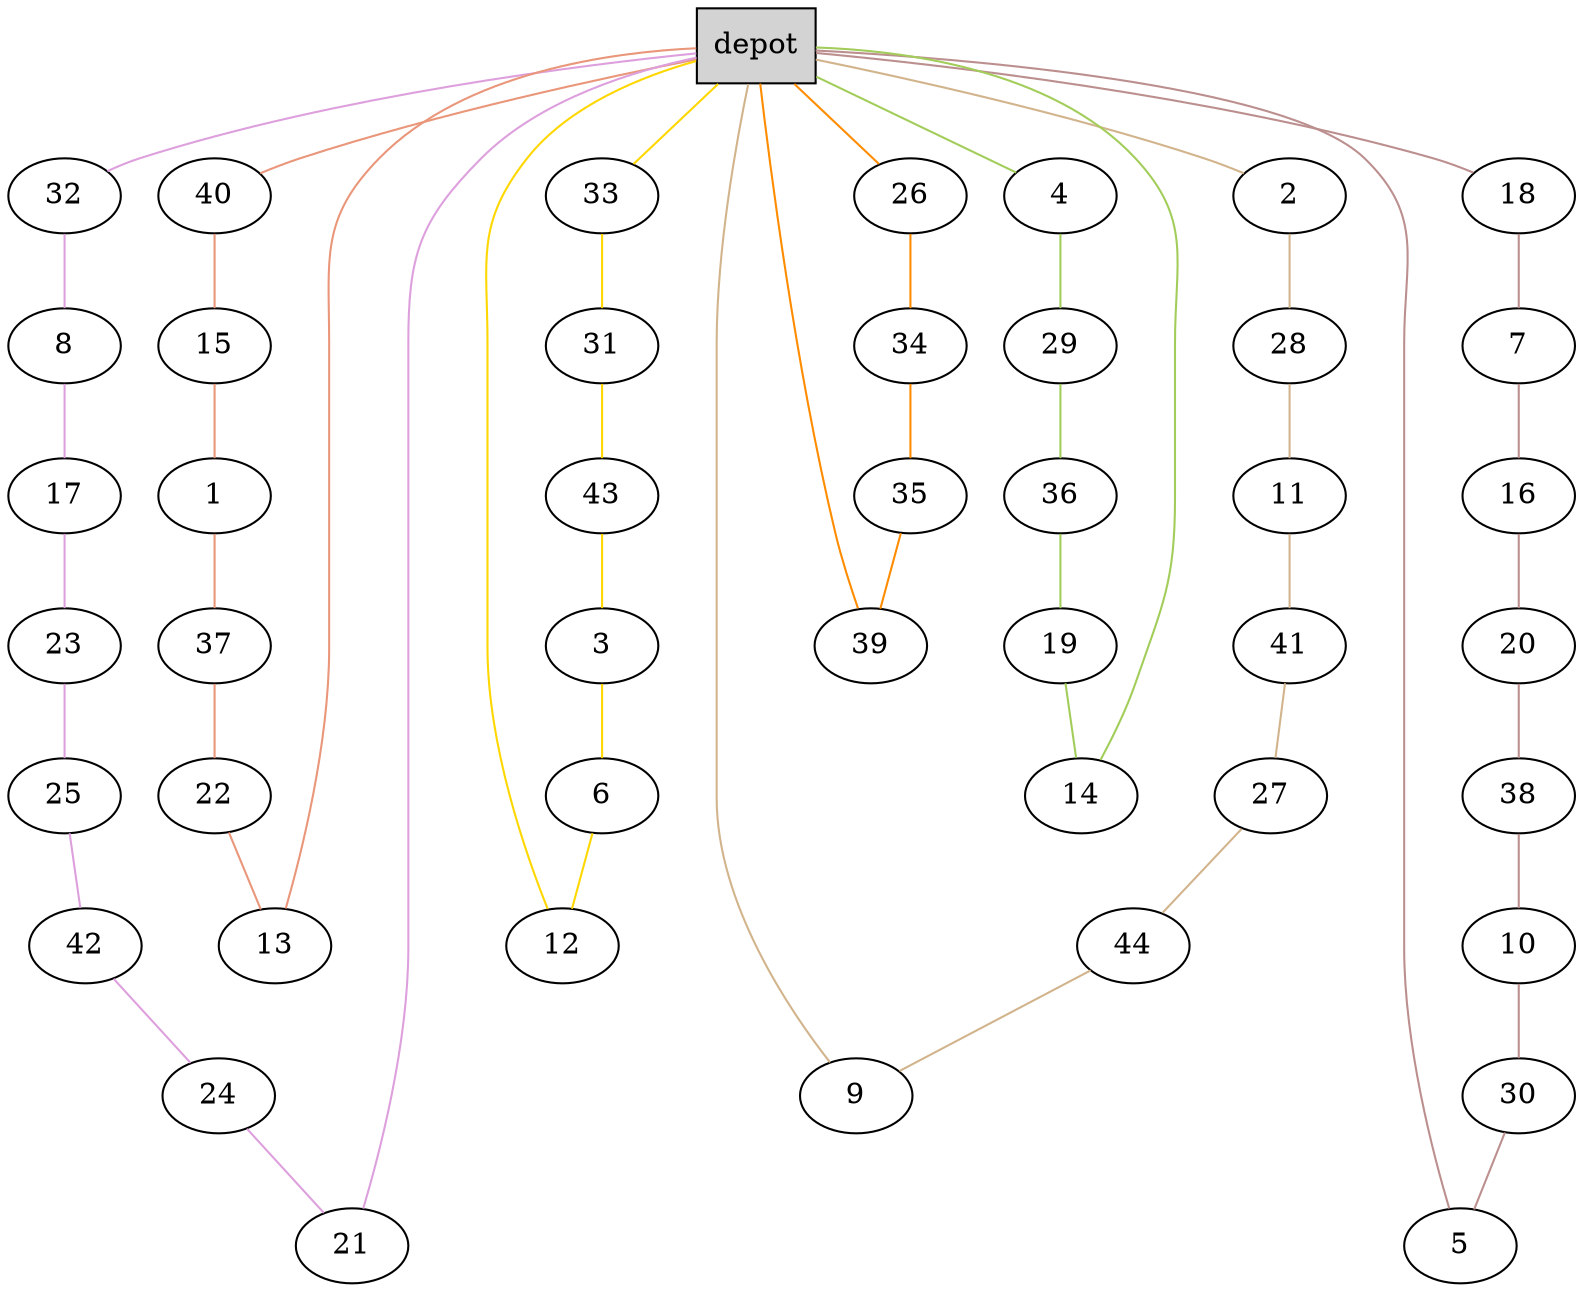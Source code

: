 graph G {
  0[shape = box, label = "depot", style = filled ];
  40[shape = ellipse];
  "0"--"40"[color = darksalmon];
  15[shape = ellipse];
  "40"--"15"[color = darksalmon];
  1[shape = ellipse];
  "15"--"1"[color = darksalmon];
  37[shape = ellipse];
  "1"--"37"[color = darksalmon];
  22[shape = ellipse];
  "37"--"22"[color = darksalmon];
  13[shape = ellipse];
  "22"--"13"[color = darksalmon];
  "13"--"0"[color = darksalmon];
  33[shape = ellipse];
  "0"--"33"[color = gold];
  31[shape = ellipse];
  "33"--"31"[color = gold];
  43[shape = ellipse];
  "31"--"43"[color = gold];
  3[shape = ellipse];
  "43"--"3"[color = gold];
  6[shape = ellipse];
  "3"--"6"[color = gold];
  12[shape = ellipse];
  "6"--"12"[color = gold];
  "12"--"0"[color = gold];
  32[shape = ellipse];
  "0"--"32"[color = plum];
  8[shape = ellipse];
  "32"--"8"[color = plum];
  17[shape = ellipse];
  "8"--"17"[color = plum];
  23[shape = ellipse];
  "17"--"23"[color = plum];
  25[shape = ellipse];
  "23"--"25"[color = plum];
  42[shape = ellipse];
  "25"--"42"[color = plum];
  24[shape = ellipse];
  "42"--"24"[color = plum];
  21[shape = ellipse];
  "24"--"21"[color = plum];
  "21"--"0"[color = plum];
  2[shape = ellipse];
  "0"--"2"[color = tan];
  28[shape = ellipse];
  "2"--"28"[color = tan];
  11[shape = ellipse];
  "28"--"11"[color = tan];
  41[shape = ellipse];
  "11"--"41"[color = tan];
  27[shape = ellipse];
  "41"--"27"[color = tan];
  44[shape = ellipse];
  "27"--"44"[color = tan];
  9[shape = ellipse];
  "44"--"9"[color = tan];
  "9"--"0"[color = tan];
  26[shape = ellipse];
  "0"--"26"[color = darkorange];
  34[shape = ellipse];
  "26"--"34"[color = darkorange];
  35[shape = ellipse];
  "34"--"35"[color = darkorange];
  39[shape = ellipse];
  "35"--"39"[color = darkorange];
  "39"--"0"[color = darkorange];
  18[shape = ellipse];
  "0"--"18"[color = rosybrown];
  7[shape = ellipse];
  "18"--"7"[color = rosybrown];
  16[shape = ellipse];
  "7"--"16"[color = rosybrown];
  20[shape = ellipse];
  "16"--"20"[color = rosybrown];
  38[shape = ellipse];
  "20"--"38"[color = rosybrown];
  10[shape = ellipse];
  "38"--"10"[color = rosybrown];
  30[shape = ellipse];
  "10"--"30"[color = rosybrown];
  5[shape = ellipse];
  "30"--"5"[color = rosybrown];
  "5"--"0"[color = rosybrown];
  4[shape = ellipse];
  "0"--"4"[color = darkolivegreen3];
  29[shape = ellipse];
  "4"--"29"[color = darkolivegreen3];
  36[shape = ellipse];
  "29"--"36"[color = darkolivegreen3];
  19[shape = ellipse];
  "36"--"19"[color = darkolivegreen3];
  14[shape = ellipse];
  "19"--"14"[color = darkolivegreen3];
  "14"--"0"[color = darkolivegreen3];
}
